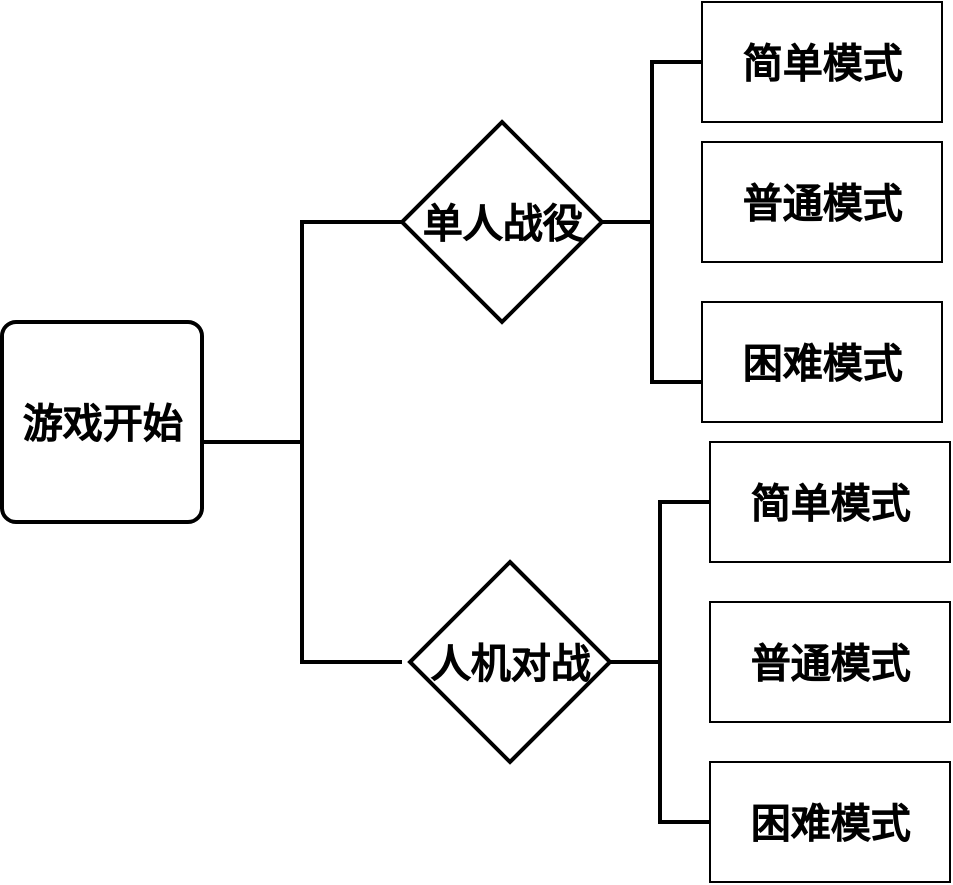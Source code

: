 <mxfile>
    <diagram id="0CggES7Cqi2IRqGFY_4R" name="第 1 页">
        <mxGraphModel dx="826" dy="611" grid="1" gridSize="10" guides="1" tooltips="1" connect="1" arrows="1" fold="1" page="1" pageScale="1" pageWidth="827" pageHeight="1169" math="0" shadow="0">
            <root>
                <mxCell id="0"/>
                <mxCell id="1" parent="0"/>
                <mxCell id="2" value="&lt;font style=&quot;font-size: 20px;&quot;&gt;&lt;b&gt;游戏开始&lt;/b&gt;&lt;/font&gt;" style="rounded=1;whiteSpace=wrap;html=1;absoluteArcSize=1;arcSize=14;strokeWidth=2;" vertex="1" parent="1">
                    <mxGeometry x="110" y="240" width="100" height="100" as="geometry"/>
                </mxCell>
                <mxCell id="3" value="" style="strokeWidth=2;html=1;shape=mxgraph.flowchart.annotation_2;align=left;labelPosition=right;pointerEvents=1;fontSize=20;" vertex="1" parent="1">
                    <mxGeometry x="210" y="190" width="100" height="220" as="geometry"/>
                </mxCell>
                <mxCell id="4" value="&lt;b&gt;单人战役&lt;/b&gt;" style="strokeWidth=2;html=1;shape=mxgraph.flowchart.decision;whiteSpace=wrap;fontSize=20;" vertex="1" parent="1">
                    <mxGeometry x="310" y="140" width="100" height="100" as="geometry"/>
                </mxCell>
                <mxCell id="5" value="&lt;b&gt;人机对战&lt;/b&gt;" style="strokeWidth=2;html=1;shape=mxgraph.flowchart.decision;whiteSpace=wrap;fontSize=20;" vertex="1" parent="1">
                    <mxGeometry x="314" y="360" width="100" height="100" as="geometry"/>
                </mxCell>
                <mxCell id="8" value="" style="strokeWidth=2;html=1;shape=mxgraph.flowchart.annotation_2;align=left;labelPosition=right;pointerEvents=1;fontSize=20;" vertex="1" parent="1">
                    <mxGeometry x="410" y="110" width="50" height="160" as="geometry"/>
                </mxCell>
                <mxCell id="9" value="&lt;b&gt;简单模式&lt;/b&gt;" style="whiteSpace=wrap;html=1;fontSize=20;" vertex="1" parent="1">
                    <mxGeometry x="460" y="80" width="120" height="60" as="geometry"/>
                </mxCell>
                <mxCell id="10" value="&lt;b&gt;普通模式&lt;/b&gt;" style="whiteSpace=wrap;html=1;fontSize=20;" vertex="1" parent="1">
                    <mxGeometry x="460" y="150" width="120" height="60" as="geometry"/>
                </mxCell>
                <mxCell id="15" value="&lt;b&gt;困难模式&lt;/b&gt;" style="whiteSpace=wrap;html=1;fontSize=20;" vertex="1" parent="1">
                    <mxGeometry x="460" y="230" width="120" height="60" as="geometry"/>
                </mxCell>
                <mxCell id="18" value="" style="strokeWidth=2;html=1;shape=mxgraph.flowchart.annotation_2;align=left;labelPosition=right;pointerEvents=1;fontSize=20;" vertex="1" parent="1">
                    <mxGeometry x="414" y="330" width="50" height="160" as="geometry"/>
                </mxCell>
                <mxCell id="20" value="&lt;b&gt;简单模式&lt;/b&gt;" style="whiteSpace=wrap;html=1;fontSize=20;" vertex="1" parent="1">
                    <mxGeometry x="464" y="300" width="120" height="60" as="geometry"/>
                </mxCell>
                <mxCell id="21" value="&lt;b&gt;普通模式&lt;/b&gt;" style="whiteSpace=wrap;html=1;fontSize=20;" vertex="1" parent="1">
                    <mxGeometry x="464" y="380" width="120" height="60" as="geometry"/>
                </mxCell>
                <mxCell id="22" value="&lt;b&gt;困难模式&lt;/b&gt;" style="whiteSpace=wrap;html=1;fontSize=20;" vertex="1" parent="1">
                    <mxGeometry x="464" y="460" width="120" height="60" as="geometry"/>
                </mxCell>
            </root>
        </mxGraphModel>
    </diagram>
</mxfile>